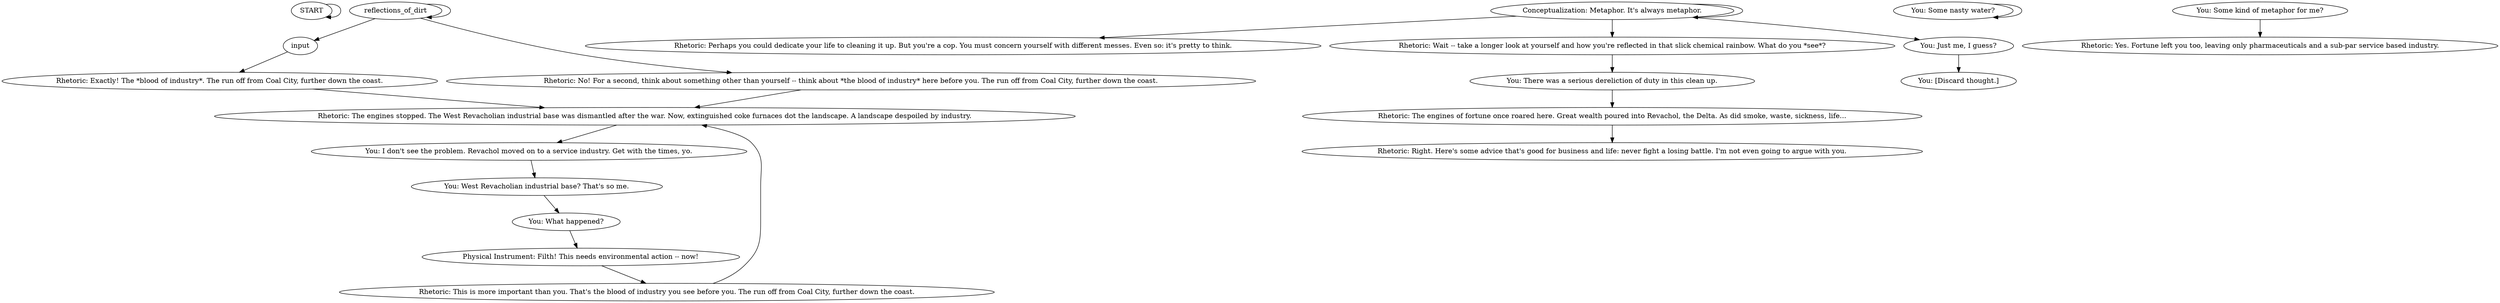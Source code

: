 # COAST ORB / reflectingwaterthought
# CONVO: Dead industry polluted the waters. Though the boom is long forgotten, the damage continues.
# ==================================================
digraph G {
	  0 [label="START"];
	  1 [label="input"];
	  2 [label="You: I don't see the problem. Revachol moved on to a service industry. Get with the times, yo."];
	  3 [label="Physical Instrument: Filth! This needs environmental action -- now!"];
	  4 [label="Rhetoric: The engines stopped. The West Revacholian industrial base was dismantled after the war. Now, extinguished coke furnaces dot the landscape. A landscape despoiled by industry."];
	  5 [label="Rhetoric: The engines of fortune once roared here. Great wealth poured into Revachol, the Delta. As did smoke, waste, sickness, life..."];
	  6 [label="Rhetoric: Perhaps you could dedicate your life to cleaning it up. But you're a cop. You must concern yourself with different messes. Even so: it's pretty to think."];
	  7 [label="You: Some nasty water?"];
	  8 [label="Rhetoric: Exactly! The *blood of industry*. The run off from Coal City, further down the coast."];
	  9 [label="Rhetoric: Wait -- take a longer look at yourself and how you're reflected in that slick chemical rainbow. What do you *see*?"];
	  10 [label="You: Just me, I guess?"];
	  11 [label="You: [Discard thought.]"];
	  12 [label="Rhetoric: No! For a second, think about something other than yourself -- think about *the blood of industry* here before you. The run off from Coal City, further down the coast."];
	  13 [label="You: West Revacholian industrial base? That's so me."];
	  14 [label="Rhetoric: Right. Here's some advice that's good for business and life: never fight a losing battle. I'm not even going to argue with you."];
	  15 [label="You: What happened?"];
	  16 [label="Rhetoric: Yes. Fortune left you too, leaving only pharmaceuticals and a sub-par service based industry."];
	  17 [label="Rhetoric: This is more important than you. That's the blood of industry you see before you. The run off from Coal City, further down the coast."];
	  18 [label="reflections_of_dirt"];
	  19 [label="You: There was a serious dereliction of duty in this clean up."];
	  20 [label="Conceptualization: Metaphor. It's always metaphor."];
	  21 [label="You: Some kind of metaphor for me?"];
	  0 -> 0
	  1 -> 8
	  2 -> 13
	  3 -> 17
	  4 -> 2
	  5 -> 14
	  7 -> 7
	  8 -> 4
	  9 -> 19
	  10 -> 11
	  12 -> 4
	  13 -> 15
	  15 -> 3
	  17 -> 4
	  18 -> 1
	  18 -> 18
	  18 -> 12
	  19 -> 5
	  20 -> 9
	  20 -> 10
	  20 -> 20
	  20 -> 6
	  21 -> 16
}

